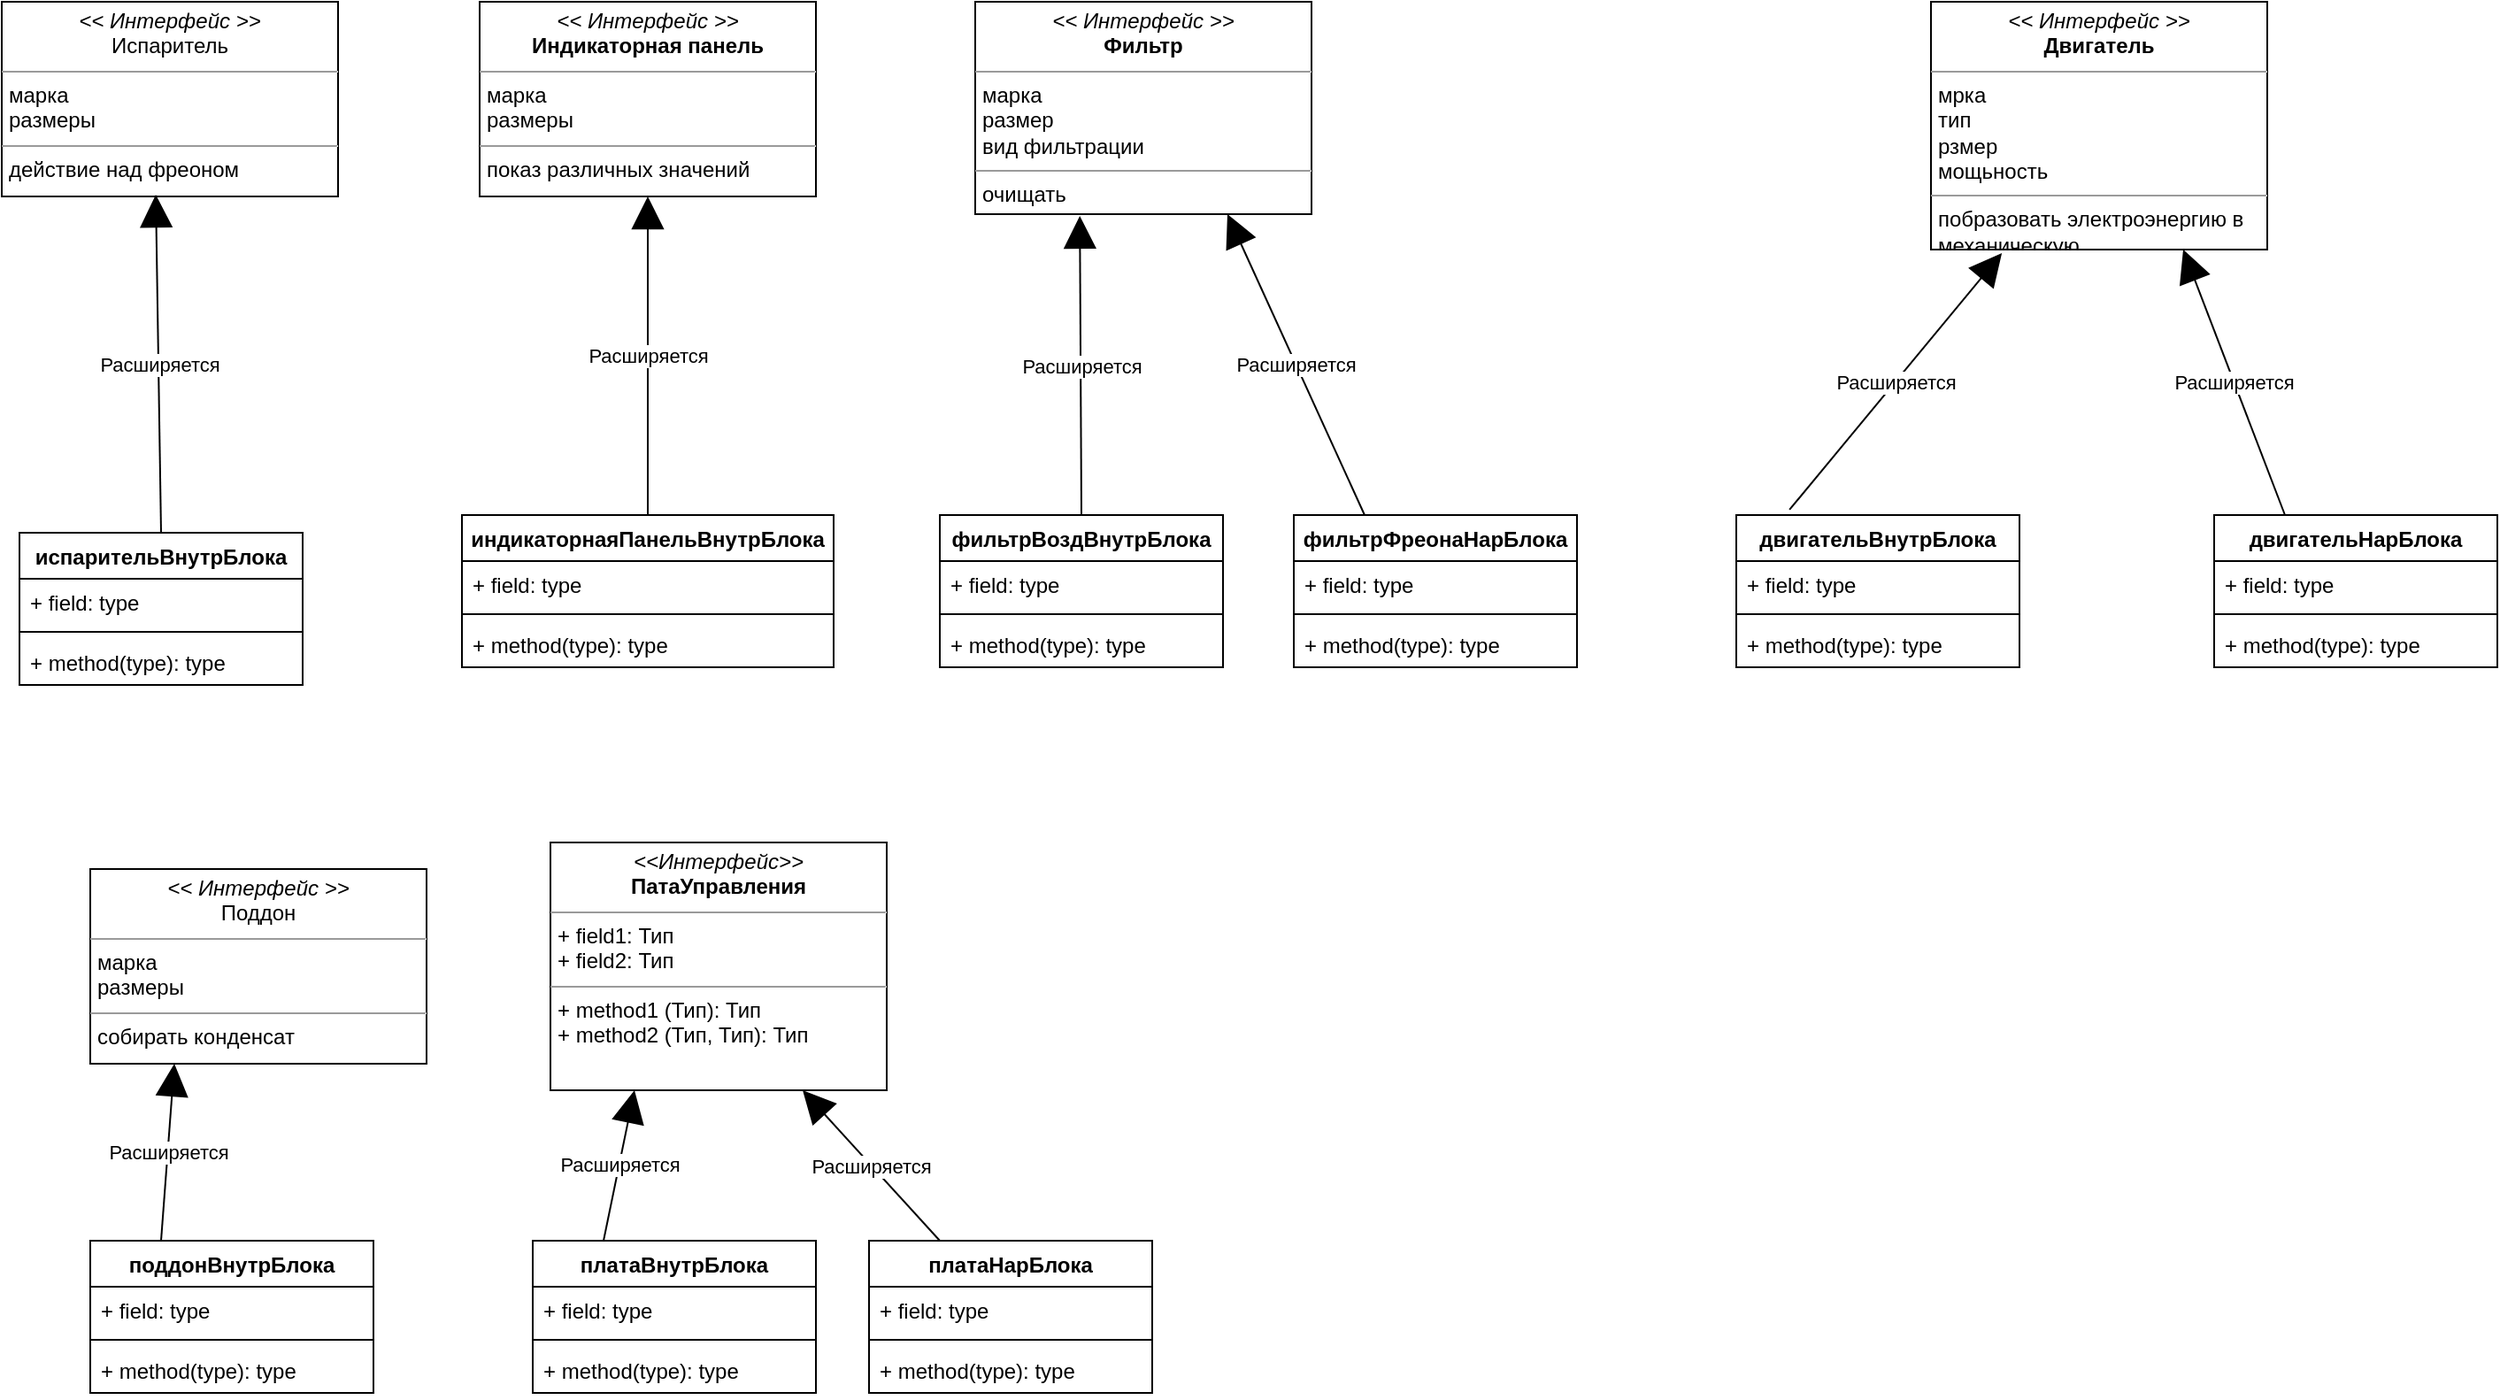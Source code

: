 <mxfile version="15.2.9" type="github">
  <diagram id="StQ4HunUXQLB1A0iZICE" name="Page-1">
    <mxGraphModel dx="806" dy="490" grid="1" gridSize="10" guides="1" tooltips="1" connect="1" arrows="1" fold="1" page="1" pageScale="1" pageWidth="827" pageHeight="1169" math="0" shadow="0">
      <root>
        <mxCell id="0" />
        <mxCell id="1" parent="0" />
        <mxCell id="uEVnpnlh_BxVTxJ5QzeG-1" value="&lt;p style=&quot;margin: 0px ; margin-top: 4px ; text-align: center&quot;&gt;&lt;i&gt;&lt;font style=&quot;vertical-align: inherit&quot;&gt;&lt;font style=&quot;vertical-align: inherit&quot;&gt;&lt;font style=&quot;vertical-align: inherit&quot;&gt;&lt;font style=&quot;vertical-align: inherit&quot;&gt;&lt;font style=&quot;vertical-align: inherit&quot;&gt;&lt;font style=&quot;vertical-align: inherit&quot;&gt;&lt;font style=&quot;vertical-align: inherit&quot;&gt;&lt;font style=&quot;vertical-align: inherit&quot;&gt;&amp;lt;&amp;lt; Интерфейс &amp;gt;&amp;gt;&lt;/font&gt;&lt;/font&gt;&lt;/font&gt;&lt;/font&gt;&lt;/font&gt;&lt;/font&gt;&lt;/font&gt;&lt;/font&gt;&lt;/i&gt;&lt;br&gt;&lt;font style=&quot;vertical-align: inherit&quot;&gt;&lt;font style=&quot;vertical-align: inherit&quot;&gt;&lt;font style=&quot;vertical-align: inherit&quot;&gt;&lt;font style=&quot;vertical-align: inherit&quot;&gt;&lt;font style=&quot;vertical-align: inherit&quot;&gt;&lt;font style=&quot;vertical-align: inherit&quot;&gt;&lt;font style=&quot;vertical-align: inherit&quot;&gt;&lt;font style=&quot;vertical-align: inherit&quot;&gt; Испаритель&lt;/font&gt;&lt;/font&gt;&lt;/font&gt;&lt;/font&gt;&lt;/font&gt;&lt;/font&gt;&lt;/font&gt;&lt;/font&gt;&lt;/p&gt;&lt;hr size=&quot;1&quot;&gt;&lt;p style=&quot;margin: 0px ; margin-left: 4px&quot;&gt;&lt;font style=&quot;vertical-align: inherit&quot;&gt;&lt;font style=&quot;vertical-align: inherit&quot;&gt;&lt;font style=&quot;vertical-align: inherit&quot;&gt;&lt;font style=&quot;vertical-align: inherit&quot;&gt;&lt;font style=&quot;vertical-align: inherit&quot;&gt;&lt;font style=&quot;vertical-align: inherit&quot;&gt;&lt;font style=&quot;vertical-align: inherit&quot;&gt;&lt;font style=&quot;vertical-align: inherit&quot;&gt;марка &lt;/font&gt;&lt;/font&gt;&lt;/font&gt;&lt;/font&gt;&lt;/font&gt;&lt;/font&gt;&lt;/font&gt;&lt;/font&gt;&lt;br&gt;&lt;font style=&quot;vertical-align: inherit&quot;&gt;&lt;font style=&quot;vertical-align: inherit&quot;&gt;&lt;font style=&quot;vertical-align: inherit&quot;&gt;&lt;font style=&quot;vertical-align: inherit&quot;&gt;&lt;font style=&quot;vertical-align: inherit&quot;&gt;&lt;font style=&quot;vertical-align: inherit&quot;&gt;&lt;font style=&quot;vertical-align: inherit&quot;&gt;&lt;font style=&quot;vertical-align: inherit&quot;&gt;размеры&lt;/font&gt;&lt;/font&gt;&lt;/font&gt;&lt;/font&gt;&lt;/font&gt;&lt;/font&gt;&lt;/font&gt;&lt;/font&gt;&lt;/p&gt;&lt;hr size=&quot;1&quot;&gt;&lt;p style=&quot;margin: 0px ; margin-left: 4px&quot;&gt;&lt;font style=&quot;vertical-align: inherit&quot;&gt;&lt;font style=&quot;vertical-align: inherit&quot;&gt;&lt;font style=&quot;vertical-align: inherit&quot;&gt;&lt;font style=&quot;vertical-align: inherit&quot;&gt;&lt;font style=&quot;vertical-align: inherit&quot;&gt;&lt;font style=&quot;vertical-align: inherit&quot;&gt;&lt;font style=&quot;vertical-align: inherit&quot;&gt;&lt;font style=&quot;vertical-align: inherit&quot;&gt;действие над фреоном&lt;/font&gt;&lt;/font&gt;&lt;/font&gt;&lt;/font&gt;&lt;/font&gt;&lt;/font&gt;&lt;/font&gt;&lt;/font&gt;&lt;br&gt;&lt;br&gt;&lt;/p&gt;" style="verticalAlign=top;align=left;overflow=fill;fontSize=12;fontFamily=Helvetica;html=1;" parent="1" vertex="1">
          <mxGeometry x="30" y="220" width="190" height="110" as="geometry" />
        </mxCell>
        <mxCell id="kOpKmhs5cU5nhvXUeXju-1" value="испарительВнутрБлока" style="swimlane;fontStyle=1;align=center;verticalAlign=top;childLayout=stackLayout;horizontal=1;startSize=26;horizontalStack=0;resizeParent=1;resizeParentMax=0;resizeLast=0;collapsible=1;marginBottom=0;" vertex="1" parent="1">
          <mxGeometry x="40" y="520" width="160" height="86" as="geometry">
            <mxRectangle x="40" y="520" width="170" height="26" as="alternateBounds" />
          </mxGeometry>
        </mxCell>
        <mxCell id="kOpKmhs5cU5nhvXUeXju-2" value="+ field: type" style="text;strokeColor=none;fillColor=none;align=left;verticalAlign=top;spacingLeft=4;spacingRight=4;overflow=hidden;rotatable=0;points=[[0,0.5],[1,0.5]];portConstraint=eastwest;" vertex="1" parent="kOpKmhs5cU5nhvXUeXju-1">
          <mxGeometry y="26" width="160" height="26" as="geometry" />
        </mxCell>
        <mxCell id="kOpKmhs5cU5nhvXUeXju-3" value="" style="line;strokeWidth=1;fillColor=none;align=left;verticalAlign=middle;spacingTop=-1;spacingLeft=3;spacingRight=3;rotatable=0;labelPosition=right;points=[];portConstraint=eastwest;" vertex="1" parent="kOpKmhs5cU5nhvXUeXju-1">
          <mxGeometry y="52" width="160" height="8" as="geometry" />
        </mxCell>
        <mxCell id="kOpKmhs5cU5nhvXUeXju-4" value="+ method(type): type" style="text;strokeColor=none;fillColor=none;align=left;verticalAlign=top;spacingLeft=4;spacingRight=4;overflow=hidden;rotatable=0;points=[[0,0.5],[1,0.5]];portConstraint=eastwest;" vertex="1" parent="kOpKmhs5cU5nhvXUeXju-1">
          <mxGeometry y="60" width="160" height="26" as="geometry" />
        </mxCell>
        <mxCell id="kOpKmhs5cU5nhvXUeXju-5" value="&lt;font style=&quot;vertical-align: inherit&quot;&gt;&lt;font style=&quot;vertical-align: inherit&quot;&gt;Расширяется&lt;/font&gt;&lt;/font&gt;" style="endArrow=block;endSize=16;endFill=1;html=1;exitX=0.5;exitY=0;exitDx=0;exitDy=0;entryX=0.458;entryY=0.991;entryDx=0;entryDy=0;entryPerimeter=0;" edge="1" parent="1" source="kOpKmhs5cU5nhvXUeXju-1" target="uEVnpnlh_BxVTxJ5QzeG-1">
          <mxGeometry width="160" relative="1" as="geometry">
            <mxPoint x="330" y="390" as="sourcePoint" />
            <mxPoint x="490" y="390" as="targetPoint" />
          </mxGeometry>
        </mxCell>
        <mxCell id="kOpKmhs5cU5nhvXUeXju-7" value="&lt;p style=&quot;margin: 0px ; margin-top: 4px ; text-align: center&quot;&gt;&lt;i&gt;&lt;font style=&quot;vertical-align: inherit&quot;&gt;&lt;font style=&quot;vertical-align: inherit&quot;&gt;&lt;font style=&quot;vertical-align: inherit&quot;&gt;&lt;font style=&quot;vertical-align: inherit&quot;&gt;&lt;font style=&quot;vertical-align: inherit&quot;&gt;&lt;font style=&quot;vertical-align: inherit&quot;&gt;&amp;lt;&amp;lt; Интерфейс &amp;gt;&amp;gt; &lt;/font&gt;&lt;/font&gt;&lt;/font&gt;&lt;/font&gt;&lt;/font&gt;&lt;/font&gt;&lt;/i&gt;&lt;br&gt;&lt;b&gt;&lt;font style=&quot;vertical-align: inherit&quot;&gt;&lt;font style=&quot;vertical-align: inherit&quot;&gt;&lt;font style=&quot;vertical-align: inherit&quot;&gt;&lt;font style=&quot;vertical-align: inherit&quot;&gt;&lt;font style=&quot;vertical-align: inherit&quot;&gt;&lt;font style=&quot;vertical-align: inherit&quot;&gt;Индикаторная панель&lt;/font&gt;&lt;/font&gt;&lt;/font&gt;&lt;/font&gt;&lt;/font&gt;&lt;/font&gt;&lt;/b&gt;&lt;/p&gt;&lt;hr size=&quot;1&quot;&gt;&lt;p style=&quot;margin: 0px ; margin-left: 4px&quot;&gt;&lt;font style=&quot;vertical-align: inherit&quot;&gt;&lt;font style=&quot;vertical-align: inherit&quot;&gt;&lt;font style=&quot;vertical-align: inherit&quot;&gt;&lt;font style=&quot;vertical-align: inherit&quot;&gt;&lt;font style=&quot;vertical-align: inherit&quot;&gt;марка &lt;/font&gt;&lt;/font&gt;&lt;/font&gt;&lt;/font&gt;&lt;/font&gt;&lt;br&gt;&lt;font style=&quot;vertical-align: inherit&quot;&gt;&lt;font style=&quot;vertical-align: inherit&quot;&gt;&lt;font style=&quot;vertical-align: inherit&quot;&gt;&lt;font style=&quot;vertical-align: inherit&quot;&gt;&lt;font style=&quot;vertical-align: inherit&quot;&gt;размеры&lt;/font&gt;&lt;/font&gt;&lt;/font&gt;&lt;/font&gt;&lt;/font&gt;&lt;br&gt;&lt;/p&gt;&lt;hr size=&quot;1&quot;&gt;&lt;p style=&quot;margin: 0px ; margin-left: 4px&quot;&gt;&lt;font style=&quot;vertical-align: inherit&quot;&gt;&lt;font style=&quot;vertical-align: inherit&quot;&gt;показ различных значений&lt;/font&gt;&lt;/font&gt;&lt;/p&gt;" style="verticalAlign=top;align=left;overflow=fill;fontSize=12;fontFamily=Helvetica;html=1;" vertex="1" parent="1">
          <mxGeometry x="300" y="220" width="190" height="110" as="geometry" />
        </mxCell>
        <mxCell id="kOpKmhs5cU5nhvXUeXju-8" value="индикаторнаяПанельВнутрБлока&#xa;" style="swimlane;fontStyle=1;align=center;verticalAlign=top;childLayout=stackLayout;horizontal=1;startSize=26;horizontalStack=0;resizeParent=1;resizeParentMax=0;resizeLast=0;collapsible=1;marginBottom=0;" vertex="1" parent="1">
          <mxGeometry x="290" y="510" width="210" height="86" as="geometry" />
        </mxCell>
        <mxCell id="kOpKmhs5cU5nhvXUeXju-9" value="+ field: type" style="text;strokeColor=none;fillColor=none;align=left;verticalAlign=top;spacingLeft=4;spacingRight=4;overflow=hidden;rotatable=0;points=[[0,0.5],[1,0.5]];portConstraint=eastwest;" vertex="1" parent="kOpKmhs5cU5nhvXUeXju-8">
          <mxGeometry y="26" width="210" height="26" as="geometry" />
        </mxCell>
        <mxCell id="kOpKmhs5cU5nhvXUeXju-10" value="" style="line;strokeWidth=1;fillColor=none;align=left;verticalAlign=middle;spacingTop=-1;spacingLeft=3;spacingRight=3;rotatable=0;labelPosition=right;points=[];portConstraint=eastwest;" vertex="1" parent="kOpKmhs5cU5nhvXUeXju-8">
          <mxGeometry y="52" width="210" height="8" as="geometry" />
        </mxCell>
        <mxCell id="kOpKmhs5cU5nhvXUeXju-11" value="+ method(type): type" style="text;strokeColor=none;fillColor=none;align=left;verticalAlign=top;spacingLeft=4;spacingRight=4;overflow=hidden;rotatable=0;points=[[0,0.5],[1,0.5]];portConstraint=eastwest;" vertex="1" parent="kOpKmhs5cU5nhvXUeXju-8">
          <mxGeometry y="60" width="210" height="26" as="geometry" />
        </mxCell>
        <mxCell id="kOpKmhs5cU5nhvXUeXju-12" value="&lt;font style=&quot;vertical-align: inherit&quot;&gt;&lt;font style=&quot;vertical-align: inherit&quot;&gt;Расширяется&lt;/font&gt;&lt;/font&gt;" style="endArrow=block;endSize=16;endFill=1;html=1;exitX=0.5;exitY=0;exitDx=0;exitDy=0;entryX=0.5;entryY=1;entryDx=0;entryDy=0;" edge="1" parent="1" source="kOpKmhs5cU5nhvXUeXju-8" target="kOpKmhs5cU5nhvXUeXju-7">
          <mxGeometry width="160" relative="1" as="geometry">
            <mxPoint x="392.98" y="520" as="sourcePoint" />
            <mxPoint x="390" y="329.01" as="targetPoint" />
          </mxGeometry>
        </mxCell>
        <mxCell id="kOpKmhs5cU5nhvXUeXju-13" value="&lt;p style=&quot;margin: 0px ; margin-top: 4px ; text-align: center&quot;&gt;&lt;i&gt;&lt;font style=&quot;vertical-align: inherit&quot;&gt;&lt;font style=&quot;vertical-align: inherit&quot;&gt;&lt;font style=&quot;vertical-align: inherit&quot;&gt;&lt;font style=&quot;vertical-align: inherit&quot;&gt;&lt;font style=&quot;vertical-align: inherit&quot;&gt;&lt;font style=&quot;vertical-align: inherit&quot;&gt;&lt;font style=&quot;vertical-align: inherit&quot;&gt;&lt;font style=&quot;vertical-align: inherit&quot;&gt;&amp;lt;&amp;lt; Интерфейс &amp;gt;&amp;gt; &lt;/font&gt;&lt;/font&gt;&lt;/font&gt;&lt;/font&gt;&lt;/font&gt;&lt;/font&gt;&lt;/font&gt;&lt;/font&gt;&lt;/i&gt;&lt;br&gt;&lt;b&gt;&lt;font style=&quot;vertical-align: inherit&quot;&gt;&lt;font style=&quot;vertical-align: inherit&quot;&gt;&lt;font style=&quot;vertical-align: inherit&quot;&gt;&lt;font style=&quot;vertical-align: inherit&quot;&gt;&lt;font style=&quot;vertical-align: inherit&quot;&gt;&lt;font style=&quot;vertical-align: inherit&quot;&gt;&lt;font style=&quot;vertical-align: inherit&quot;&gt;&lt;font style=&quot;vertical-align: inherit&quot;&gt;Фильтр&lt;/font&gt;&lt;/font&gt;&lt;/font&gt;&lt;/font&gt;&lt;/font&gt;&lt;/font&gt;&lt;/font&gt;&lt;/font&gt;&lt;/b&gt;&lt;/p&gt;&lt;hr size=&quot;1&quot;&gt;&lt;p style=&quot;margin: 0px ; margin-left: 4px&quot;&gt;&lt;font style=&quot;vertical-align: inherit&quot;&gt;&lt;font style=&quot;vertical-align: inherit&quot;&gt;марка&lt;/font&gt;&lt;/font&gt;&lt;/p&gt;&lt;p style=&quot;margin: 0px ; margin-left: 4px&quot;&gt;&lt;font style=&quot;vertical-align: inherit&quot;&gt;&lt;font style=&quot;vertical-align: inherit&quot;&gt;&lt;font style=&quot;vertical-align: inherit&quot;&gt;&lt;font style=&quot;vertical-align: inherit&quot;&gt;размер&lt;/font&gt;&lt;/font&gt;&lt;/font&gt;&lt;/font&gt;&lt;/p&gt;&lt;p style=&quot;margin: 0px ; margin-left: 4px&quot;&gt;&lt;font style=&quot;vertical-align: inherit&quot;&gt;&lt;font style=&quot;vertical-align: inherit&quot;&gt;&lt;font style=&quot;vertical-align: inherit&quot;&gt;&lt;font style=&quot;vertical-align: inherit&quot;&gt;&lt;font style=&quot;vertical-align: inherit&quot;&gt;&lt;font style=&quot;vertical-align: inherit&quot;&gt;вид фильтрации&lt;/font&gt;&lt;/font&gt;&lt;/font&gt;&lt;/font&gt;&lt;/font&gt;&lt;/font&gt;&lt;/p&gt;&lt;hr size=&quot;1&quot;&gt;&lt;p style=&quot;margin: 0px ; margin-left: 4px&quot;&gt;&lt;font style=&quot;vertical-align: inherit&quot;&gt;&lt;font style=&quot;vertical-align: inherit&quot;&gt;очищать&lt;/font&gt;&lt;/font&gt;&lt;/p&gt;" style="verticalAlign=top;align=left;overflow=fill;fontSize=12;fontFamily=Helvetica;html=1;" vertex="1" parent="1">
          <mxGeometry x="580" y="220" width="190" height="120" as="geometry" />
        </mxCell>
        <mxCell id="kOpKmhs5cU5nhvXUeXju-15" value="фильтрВоздВнутрБлока" style="swimlane;fontStyle=1;align=center;verticalAlign=top;childLayout=stackLayout;horizontal=1;startSize=26;horizontalStack=0;resizeParent=1;resizeParentMax=0;resizeLast=0;collapsible=1;marginBottom=0;" vertex="1" parent="1">
          <mxGeometry x="560" y="510" width="160" height="86" as="geometry" />
        </mxCell>
        <mxCell id="kOpKmhs5cU5nhvXUeXju-16" value="+ field: type" style="text;strokeColor=none;fillColor=none;align=left;verticalAlign=top;spacingLeft=4;spacingRight=4;overflow=hidden;rotatable=0;points=[[0,0.5],[1,0.5]];portConstraint=eastwest;" vertex="1" parent="kOpKmhs5cU5nhvXUeXju-15">
          <mxGeometry y="26" width="160" height="26" as="geometry" />
        </mxCell>
        <mxCell id="kOpKmhs5cU5nhvXUeXju-17" value="" style="line;strokeWidth=1;fillColor=none;align=left;verticalAlign=middle;spacingTop=-1;spacingLeft=3;spacingRight=3;rotatable=0;labelPosition=right;points=[];portConstraint=eastwest;" vertex="1" parent="kOpKmhs5cU5nhvXUeXju-15">
          <mxGeometry y="52" width="160" height="8" as="geometry" />
        </mxCell>
        <mxCell id="kOpKmhs5cU5nhvXUeXju-18" value="+ method(type): type" style="text;strokeColor=none;fillColor=none;align=left;verticalAlign=top;spacingLeft=4;spacingRight=4;overflow=hidden;rotatable=0;points=[[0,0.5],[1,0.5]];portConstraint=eastwest;" vertex="1" parent="kOpKmhs5cU5nhvXUeXju-15">
          <mxGeometry y="60" width="160" height="26" as="geometry" />
        </mxCell>
        <mxCell id="kOpKmhs5cU5nhvXUeXju-19" value="фильтрФреонаНарБлока" style="swimlane;fontStyle=1;align=center;verticalAlign=top;childLayout=stackLayout;horizontal=1;startSize=26;horizontalStack=0;resizeParent=1;resizeParentMax=0;resizeLast=0;collapsible=1;marginBottom=0;" vertex="1" parent="1">
          <mxGeometry x="760" y="510" width="160" height="86" as="geometry" />
        </mxCell>
        <mxCell id="kOpKmhs5cU5nhvXUeXju-20" value="+ field: type" style="text;strokeColor=none;fillColor=none;align=left;verticalAlign=top;spacingLeft=4;spacingRight=4;overflow=hidden;rotatable=0;points=[[0,0.5],[1,0.5]];portConstraint=eastwest;" vertex="1" parent="kOpKmhs5cU5nhvXUeXju-19">
          <mxGeometry y="26" width="160" height="26" as="geometry" />
        </mxCell>
        <mxCell id="kOpKmhs5cU5nhvXUeXju-21" value="" style="line;strokeWidth=1;fillColor=none;align=left;verticalAlign=middle;spacingTop=-1;spacingLeft=3;spacingRight=3;rotatable=0;labelPosition=right;points=[];portConstraint=eastwest;" vertex="1" parent="kOpKmhs5cU5nhvXUeXju-19">
          <mxGeometry y="52" width="160" height="8" as="geometry" />
        </mxCell>
        <mxCell id="kOpKmhs5cU5nhvXUeXju-22" value="+ method(type): type" style="text;strokeColor=none;fillColor=none;align=left;verticalAlign=top;spacingLeft=4;spacingRight=4;overflow=hidden;rotatable=0;points=[[0,0.5],[1,0.5]];portConstraint=eastwest;" vertex="1" parent="kOpKmhs5cU5nhvXUeXju-19">
          <mxGeometry y="60" width="160" height="26" as="geometry" />
        </mxCell>
        <mxCell id="kOpKmhs5cU5nhvXUeXju-23" value="&lt;font style=&quot;vertical-align: inherit&quot;&gt;&lt;font style=&quot;vertical-align: inherit&quot;&gt;Расширяется&lt;/font&gt;&lt;/font&gt;" style="endArrow=block;endSize=16;endFill=1;html=1;exitX=0.5;exitY=0;exitDx=0;exitDy=0;entryX=0.311;entryY=1.008;entryDx=0;entryDy=0;entryPerimeter=0;" edge="1" parent="1" source="kOpKmhs5cU5nhvXUeXju-15" target="kOpKmhs5cU5nhvXUeXju-13">
          <mxGeometry width="160" relative="1" as="geometry">
            <mxPoint x="630" y="510" as="sourcePoint" />
            <mxPoint x="630" y="330" as="targetPoint" />
          </mxGeometry>
        </mxCell>
        <mxCell id="kOpKmhs5cU5nhvXUeXju-24" value="&lt;font style=&quot;vertical-align: inherit&quot;&gt;&lt;font style=&quot;vertical-align: inherit&quot;&gt;Расширяется&lt;/font&gt;&lt;/font&gt;" style="endArrow=block;endSize=16;endFill=1;html=1;entryX=0.75;entryY=1;entryDx=0;entryDy=0;" edge="1" parent="1" target="kOpKmhs5cU5nhvXUeXju-13">
          <mxGeometry width="160" relative="1" as="geometry">
            <mxPoint x="800" y="510" as="sourcePoint" />
            <mxPoint x="800" y="330" as="targetPoint" />
          </mxGeometry>
        </mxCell>
        <mxCell id="kOpKmhs5cU5nhvXUeXju-25" value="&lt;p style=&quot;margin: 0px ; margin-top: 4px ; text-align: center&quot;&gt;&lt;i&gt;&lt;font style=&quot;vertical-align: inherit&quot;&gt;&lt;font style=&quot;vertical-align: inherit&quot;&gt;&lt;font style=&quot;vertical-align: inherit&quot;&gt;&lt;font style=&quot;vertical-align: inherit&quot;&gt;&amp;lt;&amp;lt; Интерфейс &amp;gt;&amp;gt; &lt;/font&gt;&lt;/font&gt;&lt;/font&gt;&lt;/font&gt;&lt;/i&gt;&lt;br&gt;&lt;b&gt;&lt;font style=&quot;vertical-align: inherit&quot;&gt;&lt;font style=&quot;vertical-align: inherit&quot;&gt;&lt;font style=&quot;vertical-align: inherit&quot;&gt;&lt;font style=&quot;vertical-align: inherit&quot;&gt;Двигатель&lt;/font&gt;&lt;/font&gt;&lt;/font&gt;&lt;/font&gt;&lt;/b&gt;&lt;/p&gt;&lt;hr size=&quot;1&quot;&gt;&lt;p style=&quot;margin: 0px ; margin-left: 4px&quot;&gt;&lt;font style=&quot;vertical-align: inherit&quot;&gt;&lt;font style=&quot;vertical-align: inherit&quot;&gt;&lt;font style=&quot;vertical-align: inherit&quot;&gt;&lt;font style=&quot;vertical-align: inherit&quot;&gt;мрка&lt;/font&gt;&lt;/font&gt;&lt;/font&gt;&lt;/font&gt;&lt;/p&gt;&lt;p style=&quot;margin: 0px ; margin-left: 4px&quot;&gt;&lt;font style=&quot;vertical-align: inherit&quot;&gt;&lt;font style=&quot;vertical-align: inherit&quot;&gt;&lt;font style=&quot;vertical-align: inherit&quot;&gt;&lt;font style=&quot;vertical-align: inherit&quot;&gt;&lt;font style=&quot;vertical-align: inherit&quot;&gt;&lt;font style=&quot;vertical-align: inherit&quot;&gt;тип&lt;/font&gt;&lt;/font&gt;&lt;/font&gt;&lt;/font&gt;&lt;/font&gt;&lt;/font&gt;&lt;/p&gt;&lt;p style=&quot;margin: 0px ; margin-left: 4px&quot;&gt;&lt;font style=&quot;vertical-align: inherit&quot;&gt;&lt;font style=&quot;vertical-align: inherit&quot;&gt;&lt;font style=&quot;vertical-align: inherit&quot;&gt;&lt;font style=&quot;vertical-align: inherit&quot;&gt;&lt;font style=&quot;vertical-align: inherit&quot;&gt;&lt;font style=&quot;vertical-align: inherit&quot;&gt;рзмер&lt;/font&gt;&lt;/font&gt;&lt;/font&gt;&lt;/font&gt;&lt;/font&gt;&lt;/font&gt;&lt;/p&gt;&lt;p style=&quot;margin: 0px ; margin-left: 4px&quot;&gt;&lt;font style=&quot;vertical-align: inherit&quot;&gt;&lt;font style=&quot;vertical-align: inherit&quot;&gt;&lt;font style=&quot;vertical-align: inherit&quot;&gt;&lt;font style=&quot;vertical-align: inherit&quot;&gt;&lt;font style=&quot;vertical-align: inherit&quot;&gt;&lt;font style=&quot;vertical-align: inherit&quot;&gt;&lt;font style=&quot;vertical-align: inherit&quot;&gt;&lt;font style=&quot;vertical-align: inherit&quot;&gt;мощьность&lt;/font&gt;&lt;/font&gt;&lt;/font&gt;&lt;/font&gt;&lt;/font&gt;&lt;/font&gt;&lt;/font&gt;&lt;/font&gt;&lt;/p&gt;&lt;hr size=&quot;1&quot;&gt;&lt;p style=&quot;margin: 0px ; margin-left: 4px&quot;&gt;&lt;font style=&quot;vertical-align: inherit&quot;&gt;&lt;font style=&quot;vertical-align: inherit&quot;&gt;побразовать электроэнергию в&lt;/font&gt;&lt;/font&gt;&lt;/p&gt;&lt;p style=&quot;margin: 0px ; margin-left: 4px&quot;&gt;&lt;font style=&quot;vertical-align: inherit&quot;&gt;&lt;font style=&quot;vertical-align: inherit&quot;&gt;&lt;font style=&quot;vertical-align: inherit&quot;&gt;&lt;font style=&quot;vertical-align: inherit&quot;&gt;механическую&lt;/font&gt;&lt;/font&gt;&lt;/font&gt;&lt;/font&gt;&lt;/p&gt;" style="verticalAlign=top;align=left;overflow=fill;fontSize=12;fontFamily=Helvetica;html=1;" vertex="1" parent="1">
          <mxGeometry x="1120" y="220" width="190" height="140" as="geometry" />
        </mxCell>
        <mxCell id="kOpKmhs5cU5nhvXUeXju-26" value="двигательВнутрБлока" style="swimlane;fontStyle=1;align=center;verticalAlign=top;childLayout=stackLayout;horizontal=1;startSize=26;horizontalStack=0;resizeParent=1;resizeParentMax=0;resizeLast=0;collapsible=1;marginBottom=0;" vertex="1" parent="1">
          <mxGeometry x="1010" y="510" width="160" height="86" as="geometry" />
        </mxCell>
        <mxCell id="kOpKmhs5cU5nhvXUeXju-27" value="+ field: type" style="text;strokeColor=none;fillColor=none;align=left;verticalAlign=top;spacingLeft=4;spacingRight=4;overflow=hidden;rotatable=0;points=[[0,0.5],[1,0.5]];portConstraint=eastwest;" vertex="1" parent="kOpKmhs5cU5nhvXUeXju-26">
          <mxGeometry y="26" width="160" height="26" as="geometry" />
        </mxCell>
        <mxCell id="kOpKmhs5cU5nhvXUeXju-28" value="" style="line;strokeWidth=1;fillColor=none;align=left;verticalAlign=middle;spacingTop=-1;spacingLeft=3;spacingRight=3;rotatable=0;labelPosition=right;points=[];portConstraint=eastwest;" vertex="1" parent="kOpKmhs5cU5nhvXUeXju-26">
          <mxGeometry y="52" width="160" height="8" as="geometry" />
        </mxCell>
        <mxCell id="kOpKmhs5cU5nhvXUeXju-29" value="+ method(type): type" style="text;strokeColor=none;fillColor=none;align=left;verticalAlign=top;spacingLeft=4;spacingRight=4;overflow=hidden;rotatable=0;points=[[0,0.5],[1,0.5]];portConstraint=eastwest;" vertex="1" parent="kOpKmhs5cU5nhvXUeXju-26">
          <mxGeometry y="60" width="160" height="26" as="geometry" />
        </mxCell>
        <mxCell id="kOpKmhs5cU5nhvXUeXju-30" value="двигательНарБлока" style="swimlane;fontStyle=1;align=center;verticalAlign=top;childLayout=stackLayout;horizontal=1;startSize=26;horizontalStack=0;resizeParent=1;resizeParentMax=0;resizeLast=0;collapsible=1;marginBottom=0;" vertex="1" parent="1">
          <mxGeometry x="1280" y="510" width="160" height="86" as="geometry" />
        </mxCell>
        <mxCell id="kOpKmhs5cU5nhvXUeXju-31" value="+ field: type" style="text;strokeColor=none;fillColor=none;align=left;verticalAlign=top;spacingLeft=4;spacingRight=4;overflow=hidden;rotatable=0;points=[[0,0.5],[1,0.5]];portConstraint=eastwest;" vertex="1" parent="kOpKmhs5cU5nhvXUeXju-30">
          <mxGeometry y="26" width="160" height="26" as="geometry" />
        </mxCell>
        <mxCell id="kOpKmhs5cU5nhvXUeXju-32" value="" style="line;strokeWidth=1;fillColor=none;align=left;verticalAlign=middle;spacingTop=-1;spacingLeft=3;spacingRight=3;rotatable=0;labelPosition=right;points=[];portConstraint=eastwest;" vertex="1" parent="kOpKmhs5cU5nhvXUeXju-30">
          <mxGeometry y="52" width="160" height="8" as="geometry" />
        </mxCell>
        <mxCell id="kOpKmhs5cU5nhvXUeXju-33" value="+ method(type): type" style="text;strokeColor=none;fillColor=none;align=left;verticalAlign=top;spacingLeft=4;spacingRight=4;overflow=hidden;rotatable=0;points=[[0,0.5],[1,0.5]];portConstraint=eastwest;" vertex="1" parent="kOpKmhs5cU5nhvXUeXju-30">
          <mxGeometry y="60" width="160" height="26" as="geometry" />
        </mxCell>
        <mxCell id="kOpKmhs5cU5nhvXUeXju-34" value="&lt;font style=&quot;vertical-align: inherit&quot;&gt;&lt;font style=&quot;vertical-align: inherit&quot;&gt;Расширяется&lt;/font&gt;&lt;/font&gt;" style="endArrow=block;endSize=16;endFill=1;html=1;entryX=0.211;entryY=1.014;entryDx=0;entryDy=0;exitX=0.188;exitY=-0.035;exitDx=0;exitDy=0;exitPerimeter=0;entryPerimeter=0;" edge="1" parent="1" source="kOpKmhs5cU5nhvXUeXju-26" target="kOpKmhs5cU5nhvXUeXju-25">
          <mxGeometry width="160" relative="1" as="geometry">
            <mxPoint x="1120" y="530" as="sourcePoint" />
            <mxPoint x="1042.5" y="360" as="targetPoint" />
          </mxGeometry>
        </mxCell>
        <mxCell id="kOpKmhs5cU5nhvXUeXju-35" value="&lt;font style=&quot;vertical-align: inherit&quot;&gt;&lt;font style=&quot;vertical-align: inherit&quot;&gt;Расширяется&lt;/font&gt;&lt;/font&gt;" style="endArrow=block;endSize=16;endFill=1;html=1;entryX=0.75;entryY=1;entryDx=0;entryDy=0;exitX=0.25;exitY=0;exitDx=0;exitDy=0;" edge="1" parent="1" source="kOpKmhs5cU5nhvXUeXju-30" target="kOpKmhs5cU5nhvXUeXju-25">
          <mxGeometry width="160" relative="1" as="geometry">
            <mxPoint x="1347.5" y="520" as="sourcePoint" />
            <mxPoint x="1270" y="350" as="targetPoint" />
          </mxGeometry>
        </mxCell>
        <mxCell id="kOpKmhs5cU5nhvXUeXju-36" value="&lt;p style=&quot;margin: 0px ; margin-top: 4px ; text-align: center&quot;&gt;&lt;i&gt;&lt;font style=&quot;vertical-align: inherit&quot;&gt;&lt;font style=&quot;vertical-align: inherit&quot;&gt;&lt;font style=&quot;vertical-align: inherit&quot;&gt;&lt;font style=&quot;vertical-align: inherit&quot;&gt;&amp;lt;&amp;lt; Интерфейс &amp;gt;&amp;gt;&lt;/font&gt;&lt;/font&gt;&lt;/font&gt;&lt;/font&gt;&lt;/i&gt;&lt;br&gt;&lt;font style=&quot;vertical-align: inherit&quot;&gt;&lt;font style=&quot;vertical-align: inherit&quot;&gt;&lt;font style=&quot;vertical-align: inherit&quot;&gt;&lt;font style=&quot;vertical-align: inherit&quot;&gt; Поддон&lt;/font&gt;&lt;/font&gt;&lt;/font&gt;&lt;/font&gt;&lt;/p&gt;&lt;hr size=&quot;1&quot;&gt;&lt;p style=&quot;margin: 0px ; margin-left: 4px&quot;&gt;&lt;font style=&quot;vertical-align: inherit&quot;&gt;&lt;font style=&quot;vertical-align: inherit&quot;&gt;&lt;font style=&quot;vertical-align: inherit&quot;&gt;марка &lt;/font&gt;&lt;/font&gt;&lt;/font&gt;&lt;br&gt;&lt;font style=&quot;vertical-align: inherit&quot;&gt;&lt;font style=&quot;vertical-align: inherit&quot;&gt;&lt;font style=&quot;vertical-align: inherit&quot;&gt;размеры&lt;/font&gt;&lt;/font&gt;&lt;/font&gt;&lt;br&gt;&lt;/p&gt;&lt;hr size=&quot;1&quot;&gt;&lt;p style=&quot;margin: 0px ; margin-left: 4px&quot;&gt;&lt;font style=&quot;vertical-align: inherit&quot;&gt;&lt;font style=&quot;vertical-align: inherit&quot;&gt;собирать конденсат&lt;/font&gt;&lt;/font&gt;&lt;/p&gt;" style="verticalAlign=top;align=left;overflow=fill;fontSize=12;fontFamily=Helvetica;html=1;" vertex="1" parent="1">
          <mxGeometry x="80" y="710" width="190" height="110" as="geometry" />
        </mxCell>
        <mxCell id="kOpKmhs5cU5nhvXUeXju-37" value="поддонВнутрБлока" style="swimlane;fontStyle=1;align=center;verticalAlign=top;childLayout=stackLayout;horizontal=1;startSize=26;horizontalStack=0;resizeParent=1;resizeParentMax=0;resizeLast=0;collapsible=1;marginBottom=0;" vertex="1" parent="1">
          <mxGeometry x="80" y="920" width="160" height="86" as="geometry" />
        </mxCell>
        <mxCell id="kOpKmhs5cU5nhvXUeXju-38" value="+ field: type" style="text;strokeColor=none;fillColor=none;align=left;verticalAlign=top;spacingLeft=4;spacingRight=4;overflow=hidden;rotatable=0;points=[[0,0.5],[1,0.5]];portConstraint=eastwest;" vertex="1" parent="kOpKmhs5cU5nhvXUeXju-37">
          <mxGeometry y="26" width="160" height="26" as="geometry" />
        </mxCell>
        <mxCell id="kOpKmhs5cU5nhvXUeXju-39" value="" style="line;strokeWidth=1;fillColor=none;align=left;verticalAlign=middle;spacingTop=-1;spacingLeft=3;spacingRight=3;rotatable=0;labelPosition=right;points=[];portConstraint=eastwest;" vertex="1" parent="kOpKmhs5cU5nhvXUeXju-37">
          <mxGeometry y="52" width="160" height="8" as="geometry" />
        </mxCell>
        <mxCell id="kOpKmhs5cU5nhvXUeXju-40" value="+ method(type): type" style="text;strokeColor=none;fillColor=none;align=left;verticalAlign=top;spacingLeft=4;spacingRight=4;overflow=hidden;rotatable=0;points=[[0,0.5],[1,0.5]];portConstraint=eastwest;" vertex="1" parent="kOpKmhs5cU5nhvXUeXju-37">
          <mxGeometry y="60" width="160" height="26" as="geometry" />
        </mxCell>
        <mxCell id="kOpKmhs5cU5nhvXUeXju-41" value="&lt;font style=&quot;vertical-align: inherit&quot;&gt;&lt;font style=&quot;vertical-align: inherit&quot;&gt;Расширяется&lt;/font&gt;&lt;/font&gt;" style="endArrow=block;endSize=16;endFill=1;html=1;exitX=0.25;exitY=0;exitDx=0;exitDy=0;entryX=0.25;entryY=1;entryDx=0;entryDy=0;" edge="1" parent="1" source="kOpKmhs5cU5nhvXUeXju-37" target="kOpKmhs5cU5nhvXUeXju-36">
          <mxGeometry width="160" relative="1" as="geometry">
            <mxPoint x="120" y="660" as="sourcePoint" />
            <mxPoint x="117.02" y="469.01" as="targetPoint" />
          </mxGeometry>
        </mxCell>
        <mxCell id="kOpKmhs5cU5nhvXUeXju-42" value="&lt;p style=&quot;margin: 0px ; margin-top: 4px ; text-align: center&quot;&gt;&lt;i&gt;&lt;font style=&quot;vertical-align: inherit&quot;&gt;&lt;font style=&quot;vertical-align: inherit&quot;&gt;&amp;lt;&amp;lt;Интерфейс&amp;gt;&amp;gt; &lt;/font&gt;&lt;/font&gt;&lt;/i&gt;&lt;br&gt;&lt;b&gt;&lt;font style=&quot;vertical-align: inherit&quot;&gt;&lt;font style=&quot;vertical-align: inherit&quot;&gt;ПатаУправления&lt;/font&gt;&lt;/font&gt;&lt;/b&gt;&lt;/p&gt;&lt;hr size=&quot;1&quot;&gt;&lt;p style=&quot;margin: 0px ; margin-left: 4px&quot;&gt;&lt;font style=&quot;vertical-align: inherit&quot;&gt;&lt;font style=&quot;vertical-align: inherit&quot;&gt;+ field1: Тип &lt;/font&gt;&lt;/font&gt;&lt;br&gt;&lt;font style=&quot;vertical-align: inherit&quot;&gt;&lt;font style=&quot;vertical-align: inherit&quot;&gt;+ field2: Тип&lt;/font&gt;&lt;/font&gt;&lt;/p&gt;&lt;hr size=&quot;1&quot;&gt;&lt;p style=&quot;margin: 0px ; margin-left: 4px&quot;&gt;&lt;font style=&quot;vertical-align: inherit&quot;&gt;&lt;font style=&quot;vertical-align: inherit&quot;&gt;+ method1 (Тип): Тип &lt;/font&gt;&lt;/font&gt;&lt;br&gt;&lt;font style=&quot;vertical-align: inherit&quot;&gt;&lt;font style=&quot;vertical-align: inherit&quot;&gt;+ method2 (Тип, Тип): Тип&lt;/font&gt;&lt;/font&gt;&lt;/p&gt;" style="verticalAlign=top;align=left;overflow=fill;fontSize=12;fontFamily=Helvetica;html=1;" vertex="1" parent="1">
          <mxGeometry x="340" y="695" width="190" height="140" as="geometry" />
        </mxCell>
        <mxCell id="kOpKmhs5cU5nhvXUeXju-43" value="платаВнутрБлока" style="swimlane;fontStyle=1;align=center;verticalAlign=top;childLayout=stackLayout;horizontal=1;startSize=26;horizontalStack=0;resizeParent=1;resizeParentMax=0;resizeLast=0;collapsible=1;marginBottom=0;" vertex="1" parent="1">
          <mxGeometry x="330" y="920" width="160" height="86" as="geometry" />
        </mxCell>
        <mxCell id="kOpKmhs5cU5nhvXUeXju-44" value="+ field: type" style="text;strokeColor=none;fillColor=none;align=left;verticalAlign=top;spacingLeft=4;spacingRight=4;overflow=hidden;rotatable=0;points=[[0,0.5],[1,0.5]];portConstraint=eastwest;" vertex="1" parent="kOpKmhs5cU5nhvXUeXju-43">
          <mxGeometry y="26" width="160" height="26" as="geometry" />
        </mxCell>
        <mxCell id="kOpKmhs5cU5nhvXUeXju-45" value="" style="line;strokeWidth=1;fillColor=none;align=left;verticalAlign=middle;spacingTop=-1;spacingLeft=3;spacingRight=3;rotatable=0;labelPosition=right;points=[];portConstraint=eastwest;" vertex="1" parent="kOpKmhs5cU5nhvXUeXju-43">
          <mxGeometry y="52" width="160" height="8" as="geometry" />
        </mxCell>
        <mxCell id="kOpKmhs5cU5nhvXUeXju-46" value="+ method(type): type" style="text;strokeColor=none;fillColor=none;align=left;verticalAlign=top;spacingLeft=4;spacingRight=4;overflow=hidden;rotatable=0;points=[[0,0.5],[1,0.5]];portConstraint=eastwest;" vertex="1" parent="kOpKmhs5cU5nhvXUeXju-43">
          <mxGeometry y="60" width="160" height="26" as="geometry" />
        </mxCell>
        <mxCell id="kOpKmhs5cU5nhvXUeXju-47" value="платаНарБлока" style="swimlane;fontStyle=1;align=center;verticalAlign=top;childLayout=stackLayout;horizontal=1;startSize=26;horizontalStack=0;resizeParent=1;resizeParentMax=0;resizeLast=0;collapsible=1;marginBottom=0;" vertex="1" parent="1">
          <mxGeometry x="520" y="920" width="160" height="86" as="geometry" />
        </mxCell>
        <mxCell id="kOpKmhs5cU5nhvXUeXju-48" value="+ field: type" style="text;strokeColor=none;fillColor=none;align=left;verticalAlign=top;spacingLeft=4;spacingRight=4;overflow=hidden;rotatable=0;points=[[0,0.5],[1,0.5]];portConstraint=eastwest;" vertex="1" parent="kOpKmhs5cU5nhvXUeXju-47">
          <mxGeometry y="26" width="160" height="26" as="geometry" />
        </mxCell>
        <mxCell id="kOpKmhs5cU5nhvXUeXju-49" value="" style="line;strokeWidth=1;fillColor=none;align=left;verticalAlign=middle;spacingTop=-1;spacingLeft=3;spacingRight=3;rotatable=0;labelPosition=right;points=[];portConstraint=eastwest;" vertex="1" parent="kOpKmhs5cU5nhvXUeXju-47">
          <mxGeometry y="52" width="160" height="8" as="geometry" />
        </mxCell>
        <mxCell id="kOpKmhs5cU5nhvXUeXju-50" value="+ method(type): type" style="text;strokeColor=none;fillColor=none;align=left;verticalAlign=top;spacingLeft=4;spacingRight=4;overflow=hidden;rotatable=0;points=[[0,0.5],[1,0.5]];portConstraint=eastwest;" vertex="1" parent="kOpKmhs5cU5nhvXUeXju-47">
          <mxGeometry y="60" width="160" height="26" as="geometry" />
        </mxCell>
        <mxCell id="kOpKmhs5cU5nhvXUeXju-51" value="&lt;font style=&quot;vertical-align: inherit&quot;&gt;&lt;font style=&quot;vertical-align: inherit&quot;&gt;Расширяется&lt;/font&gt;&lt;/font&gt;" style="endArrow=block;endSize=16;endFill=1;html=1;exitX=0.25;exitY=0;exitDx=0;exitDy=0;entryX=0.25;entryY=1;entryDx=0;entryDy=0;" edge="1" parent="1" source="kOpKmhs5cU5nhvXUeXju-43" target="kOpKmhs5cU5nhvXUeXju-42">
          <mxGeometry width="160" relative="1" as="geometry">
            <mxPoint x="370" y="880" as="sourcePoint" />
            <mxPoint x="377.5" y="780" as="targetPoint" />
          </mxGeometry>
        </mxCell>
        <mxCell id="kOpKmhs5cU5nhvXUeXju-52" value="&lt;font style=&quot;vertical-align: inherit&quot;&gt;&lt;font style=&quot;vertical-align: inherit&quot;&gt;Расширяется&lt;/font&gt;&lt;/font&gt;" style="endArrow=block;endSize=16;endFill=1;html=1;exitX=0.25;exitY=0;exitDx=0;exitDy=0;entryX=0.75;entryY=1;entryDx=0;entryDy=0;" edge="1" parent="1" source="kOpKmhs5cU5nhvXUeXju-47" target="kOpKmhs5cU5nhvXUeXju-42">
          <mxGeometry width="160" relative="1" as="geometry">
            <mxPoint x="510" y="870" as="sourcePoint" />
            <mxPoint x="517.5" y="770" as="targetPoint" />
          </mxGeometry>
        </mxCell>
      </root>
    </mxGraphModel>
  </diagram>
</mxfile>
